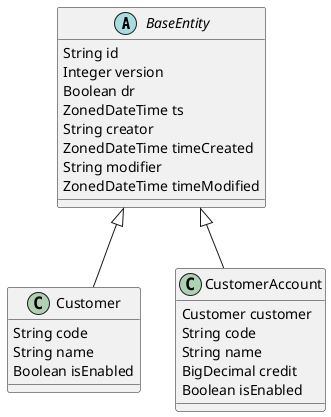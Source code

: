 @startuml

BaseEntity <|-- Customer
BaseEntity <|-- CustomerAccount

abstract class BaseEntity {
    String id
    Integer version
    Boolean dr
    ZonedDateTime ts
    String creator
    ZonedDateTime timeCreated
    String modifier
    ZonedDateTime timeModified
}

class Customer {
    String code
    String name
    Boolean isEnabled
}
class CustomerAccount {
    Customer customer
    String code
    String name
    BigDecimal credit
    Boolean isEnabled
}

@enduml